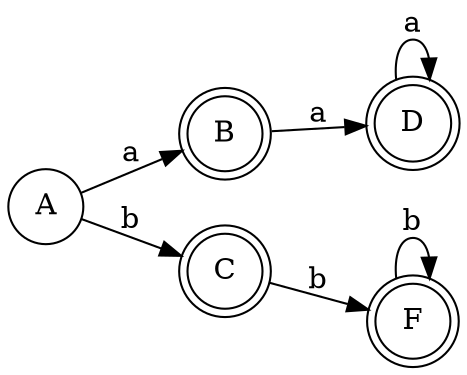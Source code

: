 digraph finite_state_machine {
	rankdir=LR size="8,5"
	node [shape=doublecircle]
	B
	C
	D
	F
	D
	F
	node [shape=circle]
	A -> B [label=a]
	A -> C [label=b]
	B -> D [label=a]
	C -> F [label=b]
	D -> D [label=a]
	F -> F [label=b]
}
